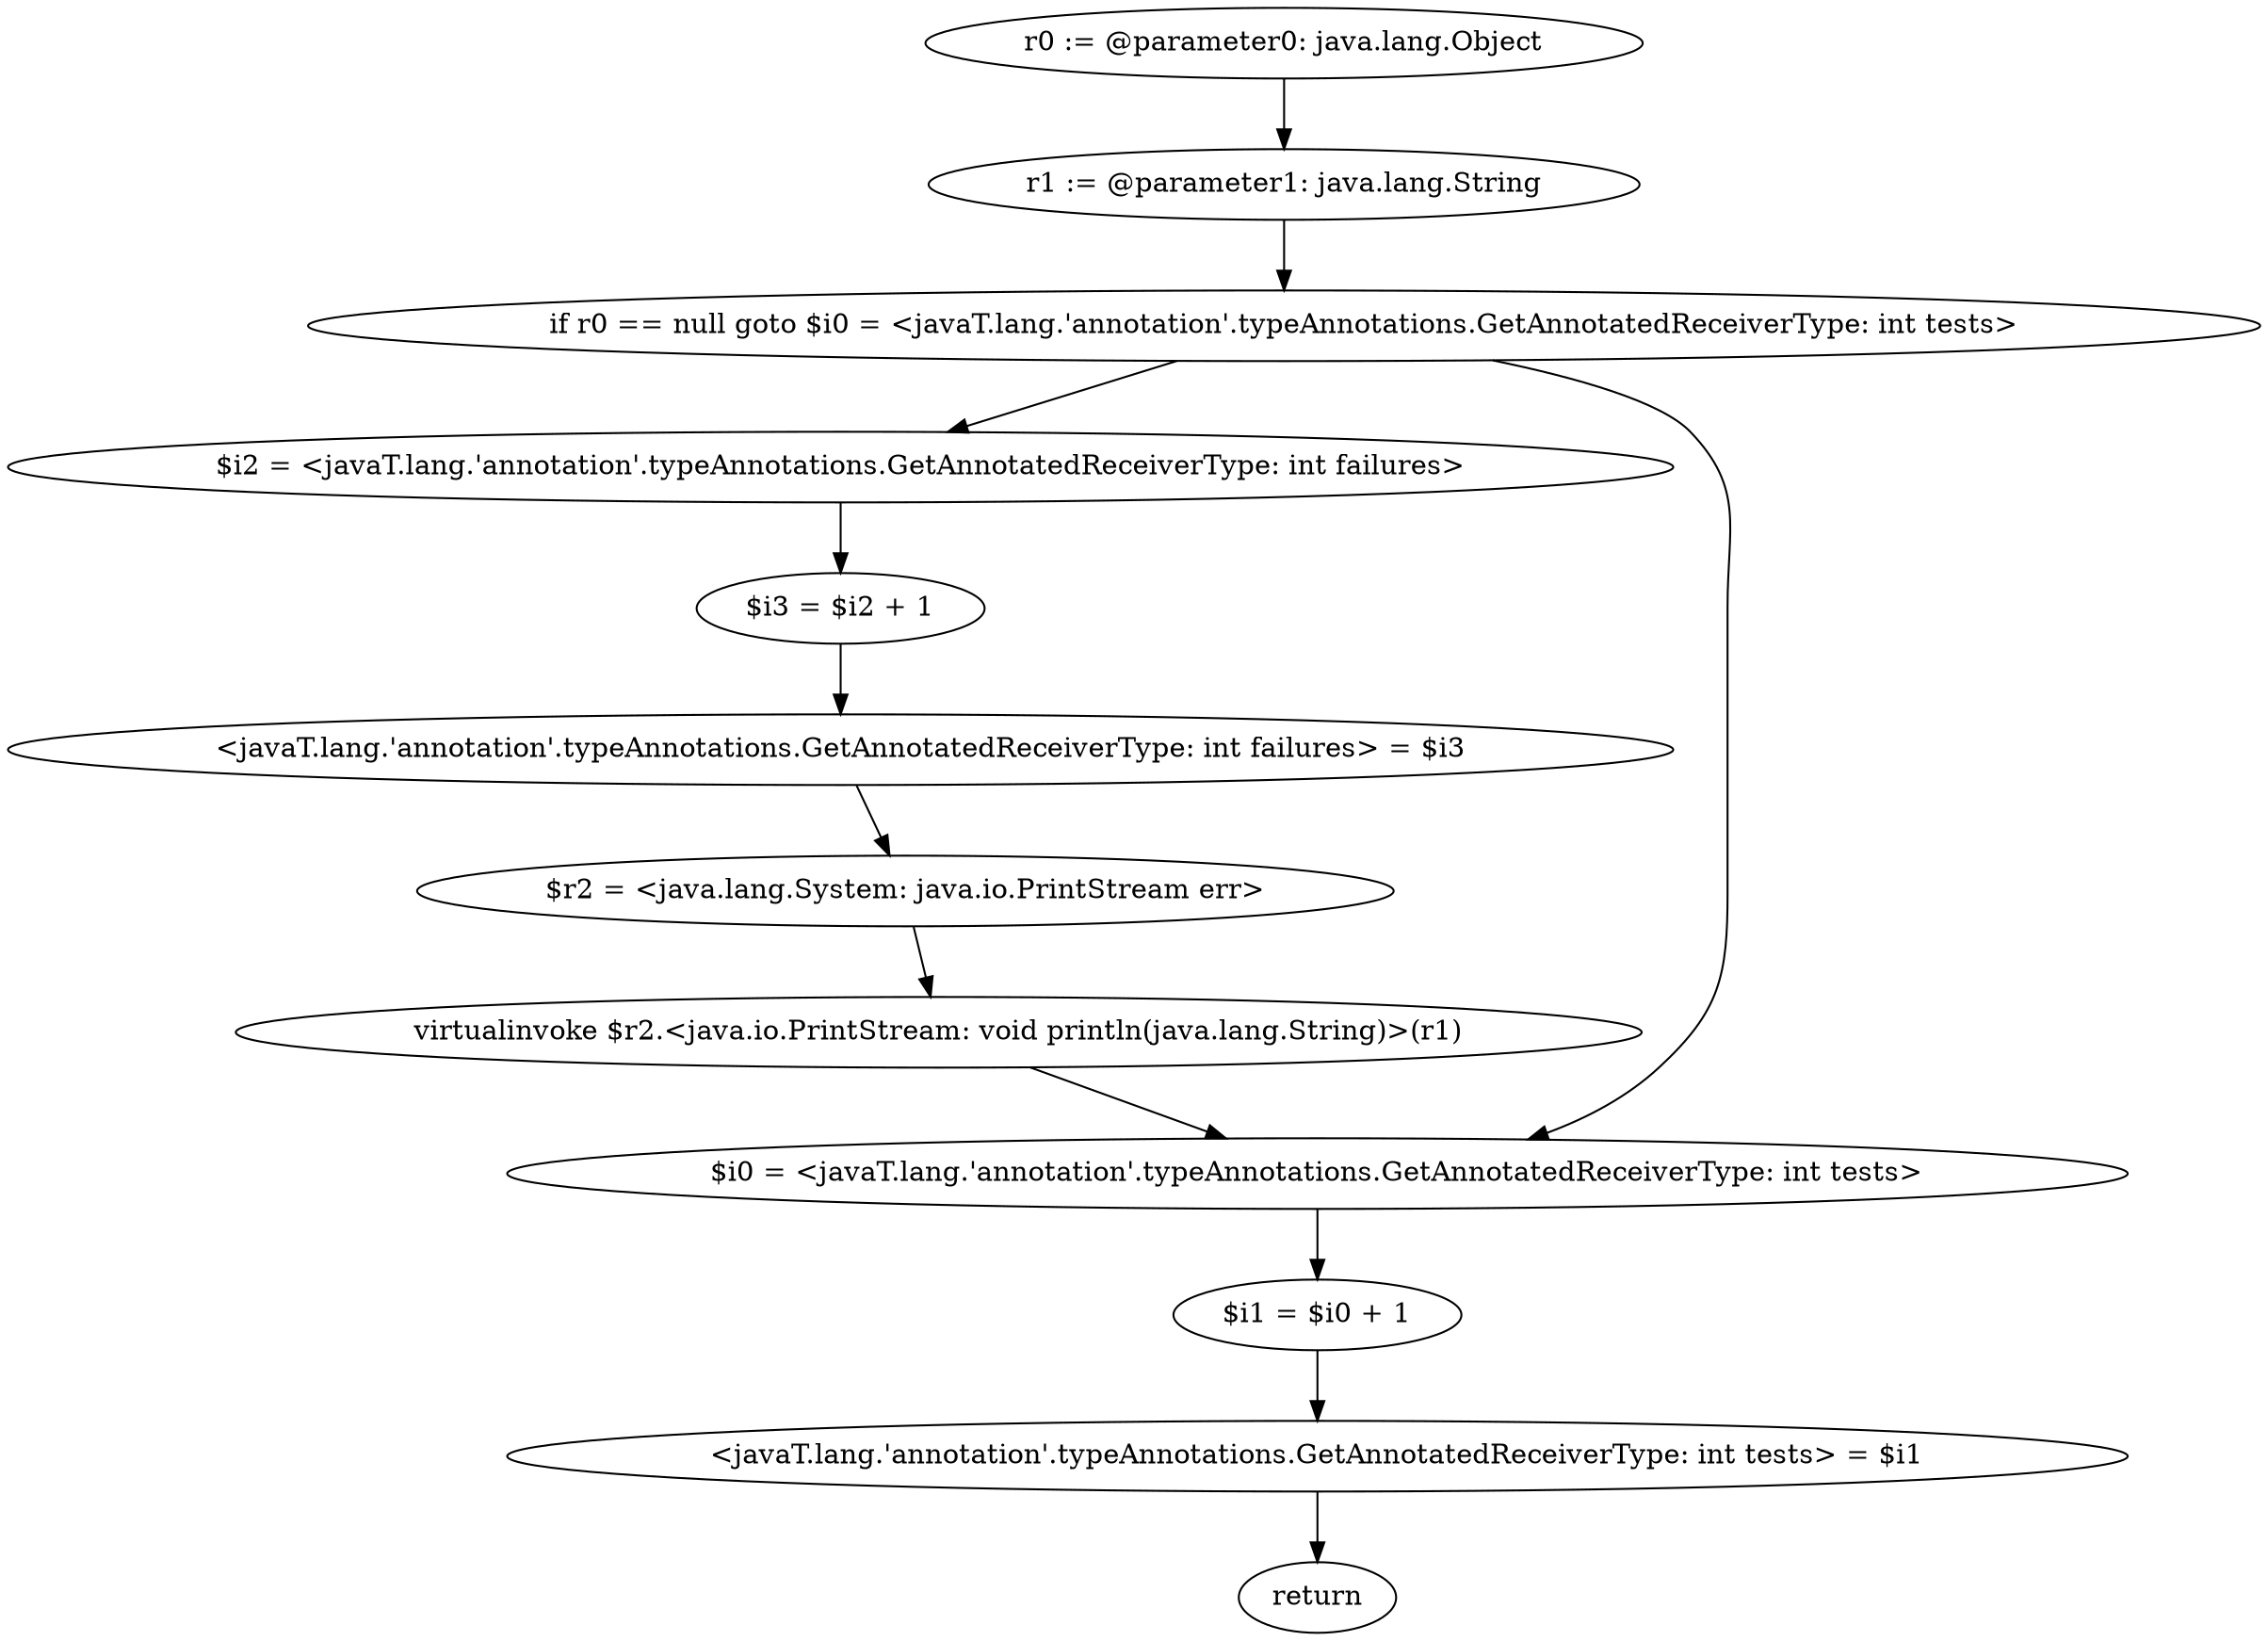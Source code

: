 digraph "unitGraph" {
    "r0 := @parameter0: java.lang.Object"
    "r1 := @parameter1: java.lang.String"
    "if r0 == null goto $i0 = <javaT.lang.'annotation'.typeAnnotations.GetAnnotatedReceiverType: int tests>"
    "$i2 = <javaT.lang.'annotation'.typeAnnotations.GetAnnotatedReceiverType: int failures>"
    "$i3 = $i2 + 1"
    "<javaT.lang.'annotation'.typeAnnotations.GetAnnotatedReceiverType: int failures> = $i3"
    "$r2 = <java.lang.System: java.io.PrintStream err>"
    "virtualinvoke $r2.<java.io.PrintStream: void println(java.lang.String)>(r1)"
    "$i0 = <javaT.lang.'annotation'.typeAnnotations.GetAnnotatedReceiverType: int tests>"
    "$i1 = $i0 + 1"
    "<javaT.lang.'annotation'.typeAnnotations.GetAnnotatedReceiverType: int tests> = $i1"
    "return"
    "r0 := @parameter0: java.lang.Object"->"r1 := @parameter1: java.lang.String";
    "r1 := @parameter1: java.lang.String"->"if r0 == null goto $i0 = <javaT.lang.'annotation'.typeAnnotations.GetAnnotatedReceiverType: int tests>";
    "if r0 == null goto $i0 = <javaT.lang.'annotation'.typeAnnotations.GetAnnotatedReceiverType: int tests>"->"$i2 = <javaT.lang.'annotation'.typeAnnotations.GetAnnotatedReceiverType: int failures>";
    "if r0 == null goto $i0 = <javaT.lang.'annotation'.typeAnnotations.GetAnnotatedReceiverType: int tests>"->"$i0 = <javaT.lang.'annotation'.typeAnnotations.GetAnnotatedReceiverType: int tests>";
    "$i2 = <javaT.lang.'annotation'.typeAnnotations.GetAnnotatedReceiverType: int failures>"->"$i3 = $i2 + 1";
    "$i3 = $i2 + 1"->"<javaT.lang.'annotation'.typeAnnotations.GetAnnotatedReceiverType: int failures> = $i3";
    "<javaT.lang.'annotation'.typeAnnotations.GetAnnotatedReceiverType: int failures> = $i3"->"$r2 = <java.lang.System: java.io.PrintStream err>";
    "$r2 = <java.lang.System: java.io.PrintStream err>"->"virtualinvoke $r2.<java.io.PrintStream: void println(java.lang.String)>(r1)";
    "virtualinvoke $r2.<java.io.PrintStream: void println(java.lang.String)>(r1)"->"$i0 = <javaT.lang.'annotation'.typeAnnotations.GetAnnotatedReceiverType: int tests>";
    "$i0 = <javaT.lang.'annotation'.typeAnnotations.GetAnnotatedReceiverType: int tests>"->"$i1 = $i0 + 1";
    "$i1 = $i0 + 1"->"<javaT.lang.'annotation'.typeAnnotations.GetAnnotatedReceiverType: int tests> = $i1";
    "<javaT.lang.'annotation'.typeAnnotations.GetAnnotatedReceiverType: int tests> = $i1"->"return";
}
